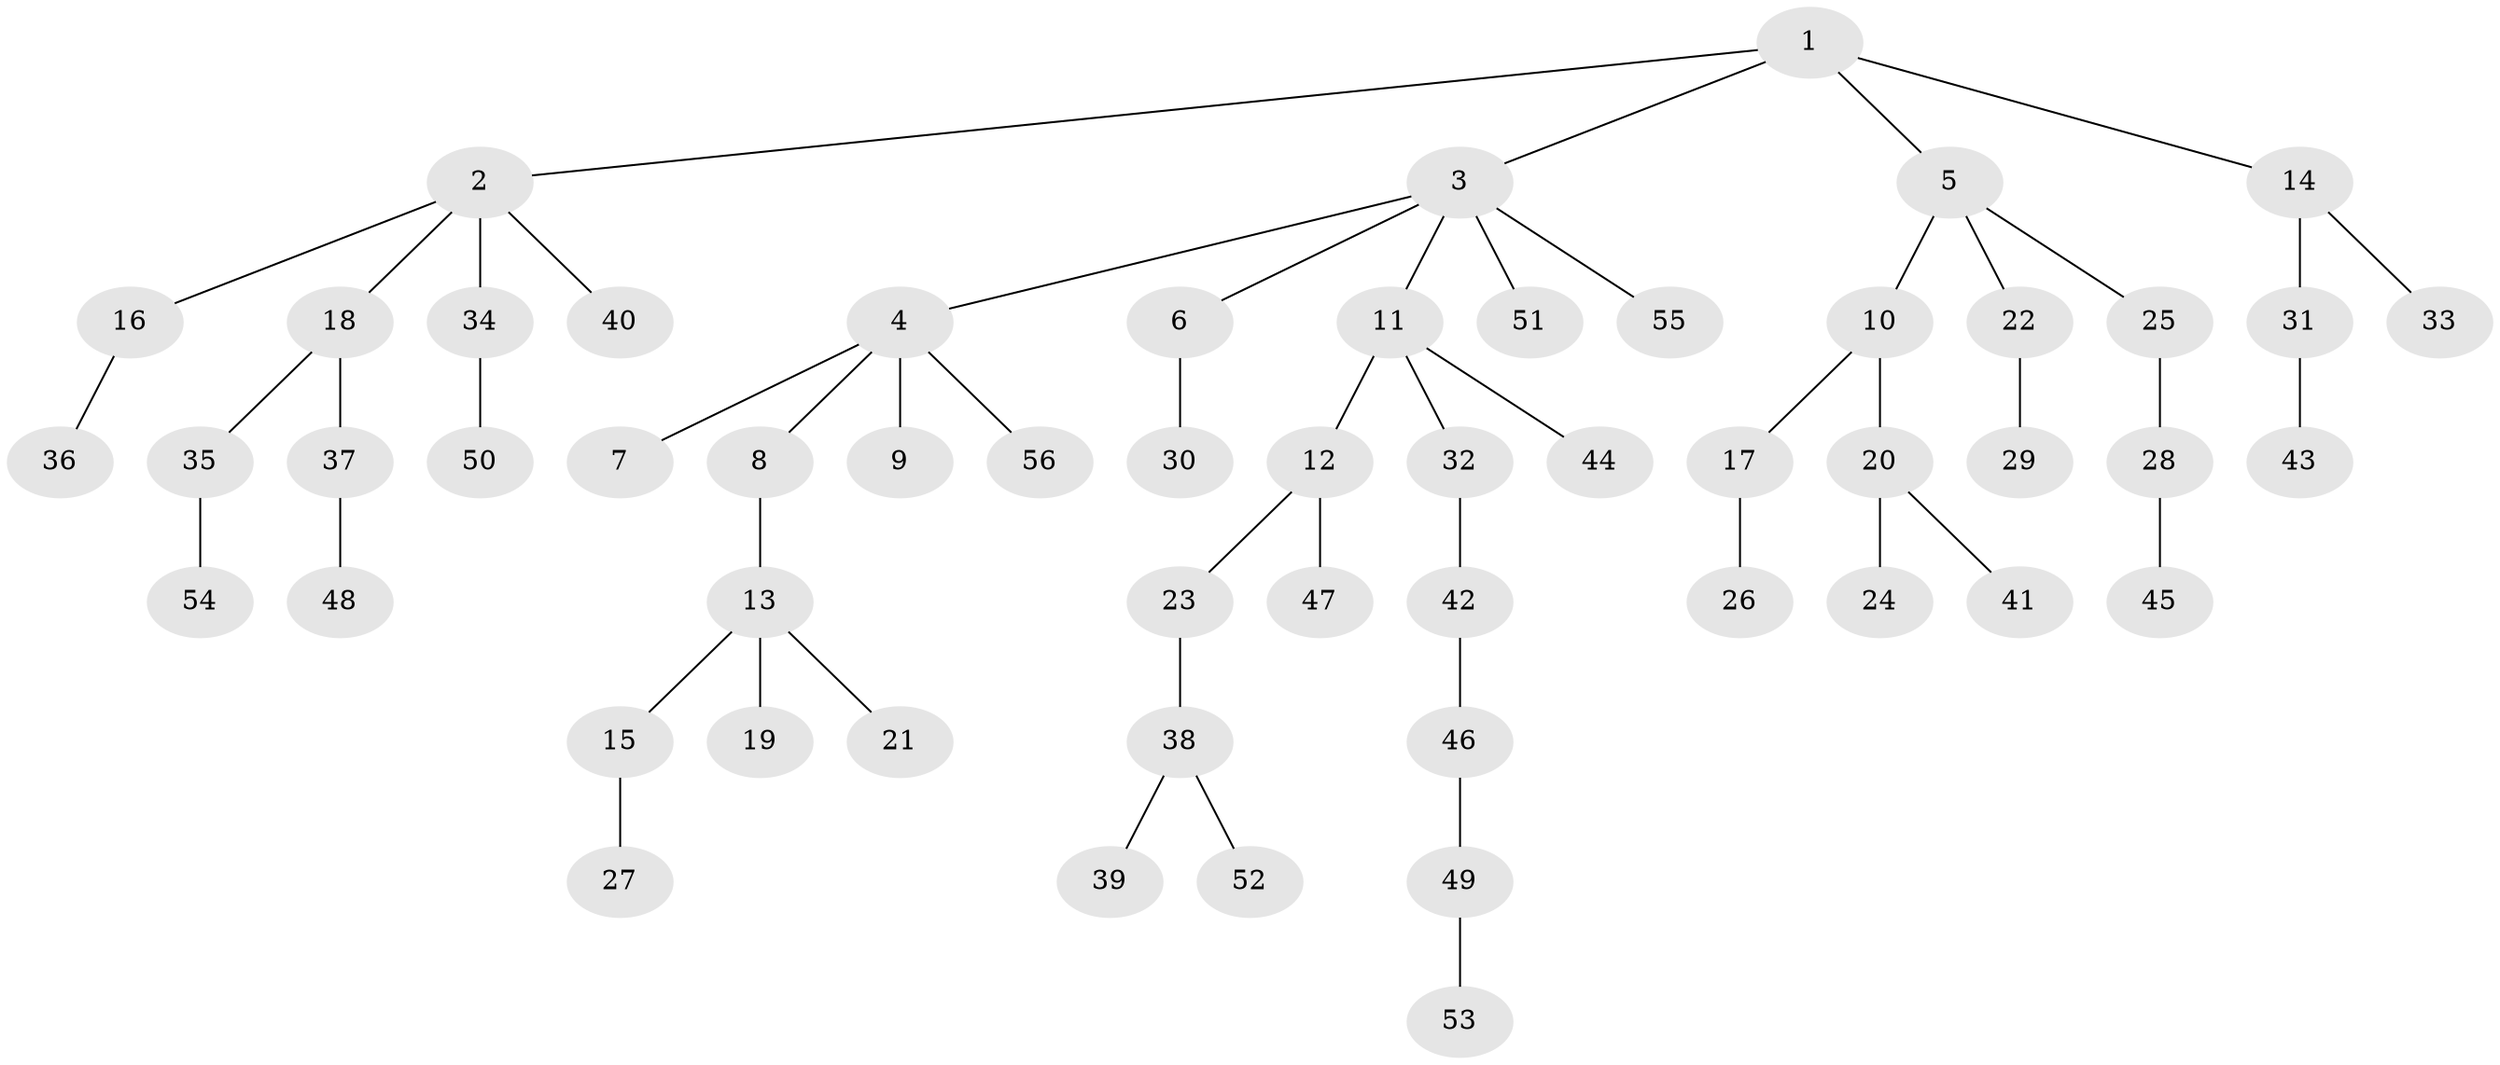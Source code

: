 // Generated by graph-tools (version 1.1) at 2025/50/03/09/25 03:50:26]
// undirected, 56 vertices, 55 edges
graph export_dot {
graph [start="1"]
  node [color=gray90,style=filled];
  1;
  2;
  3;
  4;
  5;
  6;
  7;
  8;
  9;
  10;
  11;
  12;
  13;
  14;
  15;
  16;
  17;
  18;
  19;
  20;
  21;
  22;
  23;
  24;
  25;
  26;
  27;
  28;
  29;
  30;
  31;
  32;
  33;
  34;
  35;
  36;
  37;
  38;
  39;
  40;
  41;
  42;
  43;
  44;
  45;
  46;
  47;
  48;
  49;
  50;
  51;
  52;
  53;
  54;
  55;
  56;
  1 -- 2;
  1 -- 3;
  1 -- 5;
  1 -- 14;
  2 -- 16;
  2 -- 18;
  2 -- 34;
  2 -- 40;
  3 -- 4;
  3 -- 6;
  3 -- 11;
  3 -- 51;
  3 -- 55;
  4 -- 7;
  4 -- 8;
  4 -- 9;
  4 -- 56;
  5 -- 10;
  5 -- 22;
  5 -- 25;
  6 -- 30;
  8 -- 13;
  10 -- 17;
  10 -- 20;
  11 -- 12;
  11 -- 32;
  11 -- 44;
  12 -- 23;
  12 -- 47;
  13 -- 15;
  13 -- 19;
  13 -- 21;
  14 -- 31;
  14 -- 33;
  15 -- 27;
  16 -- 36;
  17 -- 26;
  18 -- 35;
  18 -- 37;
  20 -- 24;
  20 -- 41;
  22 -- 29;
  23 -- 38;
  25 -- 28;
  28 -- 45;
  31 -- 43;
  32 -- 42;
  34 -- 50;
  35 -- 54;
  37 -- 48;
  38 -- 39;
  38 -- 52;
  42 -- 46;
  46 -- 49;
  49 -- 53;
}
